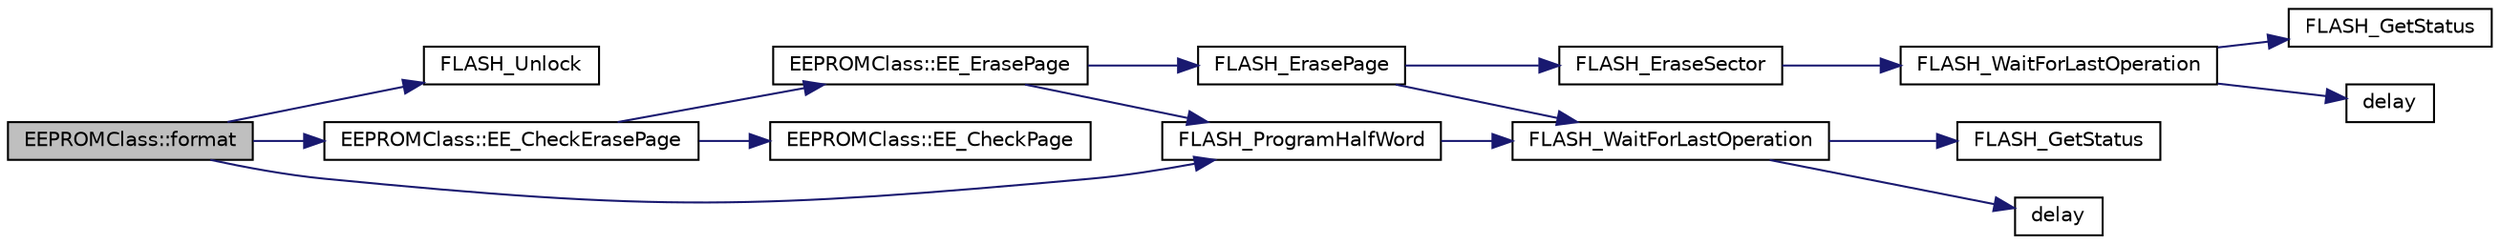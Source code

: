 digraph "EEPROMClass::format"
{
 // INTERACTIVE_SVG=YES
  edge [fontname="Helvetica",fontsize="10",labelfontname="Helvetica",labelfontsize="10"];
  node [fontname="Helvetica",fontsize="10",shape=record];
  rankdir="LR";
  Node1 [label="EEPROMClass::format",height=0.2,width=0.4,color="black", fillcolor="grey75", style="filled", fontcolor="black"];
  Node1 -> Node2 [color="midnightblue",fontsize="10",style="solid",fontname="Helvetica"];
  Node2 [label="FLASH_Unlock",height=0.2,width=0.4,color="black", fillcolor="white", style="filled",URL="$flash__stm32_8h.html#a4084d0184bab463a1579271bf474aaef",tooltip="Unlocks the FLASH Program Erase Controller. "];
  Node1 -> Node3 [color="midnightblue",fontsize="10",style="solid",fontname="Helvetica"];
  Node3 [label="EEPROMClass::EE_CheckErasePage",height=0.2,width=0.4,color="black", fillcolor="white", style="filled",URL="$classEEPROMClass.html#a42fc5632d6e320e5c08b8acc86a144d6",tooltip="Check page for blank and erase it. "];
  Node3 -> Node4 [color="midnightblue",fontsize="10",style="solid",fontname="Helvetica"];
  Node4 [label="EEPROMClass::EE_CheckPage",height=0.2,width=0.4,color="black", fillcolor="white", style="filled",URL="$classEEPROMClass.html#a7c3abd6e5990304a54ed0d1dae724b2d",tooltip="Check page for blank. "];
  Node3 -> Node5 [color="midnightblue",fontsize="10",style="solid",fontname="Helvetica"];
  Node5 [label="EEPROMClass::EE_ErasePage",height=0.2,width=0.4,color="black", fillcolor="white", style="filled",URL="$classEEPROMClass.html#ad3725e57079ea532ce74bb4e76b211dd",tooltip="Erase page with increment erase counter (page + 2) "];
  Node5 -> Node6 [color="midnightblue",fontsize="10",style="solid",fontname="Helvetica"];
  Node6 [label="FLASH_ErasePage",height=0.2,width=0.4,color="black", fillcolor="white", style="filled",URL="$flash__stm32_8h.html#ab10d4a1c191d1d7f5b3a3b70927e6e69",tooltip="Erases a specified FLASH page. "];
  Node6 -> Node7 [color="midnightblue",fontsize="10",style="solid",fontname="Helvetica"];
  Node7 [label="FLASH_WaitForLastOperation",height=0.2,width=0.4,color="black", fillcolor="white", style="filled",URL="$flash__stm32F1_8h.html#a32f1f24182bcef29414d7b59c1669595",tooltip="Waits for a Flash operation to complete or a TIMEOUT to occur. "];
  Node7 -> Node8 [color="midnightblue",fontsize="10",style="solid",fontname="Helvetica"];
  Node8 [label="FLASH_GetStatus",height=0.2,width=0.4,color="black", fillcolor="white", style="filled",URL="$flash__stm32F1_8h.html#ac265b8d1e7ea11e44ceee28797c3debb",tooltip="Returns the FLASH Status. "];
  Node7 -> Node9 [color="midnightblue",fontsize="10",style="solid",fontname="Helvetica"];
  Node9 [label="delay",height=0.2,width=0.4,color="black", fillcolor="white", style="filled",URL="$flash__stm32F1_8h.html#a6cb8040e5f4a9a8ac17286fd20c740ae",tooltip="Inserts a time delay. "];
  Node6 -> Node10 [color="midnightblue",fontsize="10",style="solid",fontname="Helvetica"];
  Node10 [label="FLASH_EraseSector",height=0.2,width=0.4,color="black", fillcolor="white", style="filled",URL="$flash__stm32F2_8h.html#ae687b99f868242c3478fe2f070861abc",tooltip="Erases a specified FLASH Sector. "];
  Node10 -> Node11 [color="midnightblue",fontsize="10",style="solid",fontname="Helvetica"];
  Node11 [label="FLASH_WaitForLastOperation",height=0.2,width=0.4,color="black", fillcolor="white", style="filled",URL="$flash__stm32F2_8h.html#a32f1f24182bcef29414d7b59c1669595",tooltip="Waits for a Flash operation to complete or a TIMEOUT to occur. "];
  Node11 -> Node12 [color="midnightblue",fontsize="10",style="solid",fontname="Helvetica"];
  Node12 [label="FLASH_GetStatus",height=0.2,width=0.4,color="black", fillcolor="white", style="filled",URL="$flash__stm32F2_8h.html#ac265b8d1e7ea11e44ceee28797c3debb",tooltip="Returns the FLASH Status. "];
  Node11 -> Node13 [color="midnightblue",fontsize="10",style="solid",fontname="Helvetica"];
  Node13 [label="delay",height=0.2,width=0.4,color="black", fillcolor="white", style="filled",URL="$flash__stm32F2_8h.html#a6cb8040e5f4a9a8ac17286fd20c740ae",tooltip="Inserts a time delay. "];
  Node5 -> Node14 [color="midnightblue",fontsize="10",style="solid",fontname="Helvetica"];
  Node14 [label="FLASH_ProgramHalfWord",height=0.2,width=0.4,color="black", fillcolor="white", style="filled",URL="$flash__stm32_8h.html#a67623617a6efb2676988073df8b08b23",tooltip="Programs a half word at a specified address. "];
  Node14 -> Node7 [color="midnightblue",fontsize="10",style="solid",fontname="Helvetica"];
  Node1 -> Node14 [color="midnightblue",fontsize="10",style="solid",fontname="Helvetica"];
}
